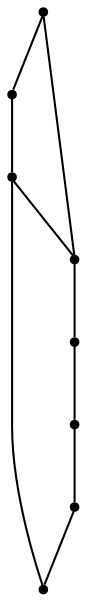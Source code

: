 graph {
  node [shape=point,comment="{\"directed\":false,\"doi\":\"10.1007/978-3-662-45803-7_28\",\"figure\":\"1 (1)\"}"]

  v0 [pos="956.4897775132328,626.2390222459637"]
  v1 [pos="587.3361176195347,626.2390222459637"]
  v2 [pos="930.1207454882806,692.1444560555403"]
  v3 [pos="851.0179122319682,731.6902608052675"]
  v4 [pos="785.0953957937451,731.6902608052675"]
  v5 [pos="719.1770149257515,731.6902608052675"]
  v6 [pos="653.2544984875283,731.6902608052675"]
  v7 [pos="613.7009504501,692.1444560555403"]

  v0 -- v1 [id="-1",pos="956.4897775132328,626.2390222459637 587.3361176195347,626.2390222459637 587.3361176195347,626.2390222459637 587.3361176195347,626.2390222459637"]
  v0 -- v2 [id="-2",pos="956.4897775132328,626.2390222459637 956.489697983036,678.966613485201 956.489697983036,678.966613485201 956.489697983036,678.966613485201 943.3052455947173,692.1485271979102 943.3052455947173,692.1485271979102 943.3052455947173,692.1485271979102 930.1207454882806,692.1444560555403 930.1207454882806,692.1444560555403 930.1207454882806,692.1444560555403"]
  v1 -- v7 [id="-4",pos="587.3361176195347,626.2390222459637 587.3361017134954,678.966613485201 587.3361017134954,678.966613485201 587.3361017134954,678.966613485201 600.5206177259715,692.1485271979102 600.5206177259715,692.1485271979102 600.5206177259715,692.1485271979102 613.7009504501,692.1444560555403 613.7009504501,692.1444560555403 613.7009504501,692.1444560555403"]
  v7 -- v2 [id="-6",pos="613.7009504501,692.1444560555403 653.2586181517186,692.1485271979102 653.2586181517186,692.1485271979102 653.2586181517186,692.1485271979102 692.8079669947599,652.6028496713822 692.8079669947599,652.6028496713822 692.8079669947599,652.6028496713822 785.0995154579352,652.6028496713822 785.0995154579352,652.6028496713822 785.0995154579352,652.6028496713822 811.4643482885006,678.966613485201 811.4643482885006,678.966613485201 811.4643482885006,678.966613485201 864.2023487142476,678.966613485201 864.2023487142476,678.966613485201 864.2023487142476,678.966613485201 877.3868647267237,692.1485271979102 877.3868647267237,692.1485271979102 877.3868647267237,692.1485271979102 930.1207454882806,692.1444560555403 930.1207454882806,692.1444560555403 930.1207454882806,692.1444560555403"]
  v7 -- v6 [id="-7",pos="613.7009504501,692.1444560555403 613.700807295746,731.6902608052675 613.700807295746,731.6902608052675 613.700807295746,731.6902608052675 653.2544984875283,731.6902608052675 653.2544984875283,731.6902608052675 653.2544984875283,731.6902608052675"]
  v2 -- v3 [id="-8",pos="930.1207454882806,692.1444560555403 890.5671815448129,731.6901335820684 890.5671815448129,731.6901335820684 890.5671815448129,731.6901335820684 851.0179122319682,731.6902608052675 851.0179122319682,731.6902608052675 851.0179122319682,731.6902608052675"]
  v3 -- v4 [id="-19",pos="851.0179122319682,731.6902608052675 785.0953957937451,731.6902608052675 785.0953957937451,731.6902608052675 785.0953957937451,731.6902608052675"]
  v4 -- v5 [id="-20",pos="785.0953957937451,731.6902608052675 719.1770149257515,731.6902608052675 719.1770149257515,731.6902608052675 719.1770149257515,731.6902608052675"]
  v5 -- v6 [id="-24",pos="719.1770149257515,731.6902608052675 653.2544984875283,731.6902608052675 653.2544984875283,731.6902608052675 653.2544984875283,731.6902608052675"]
}